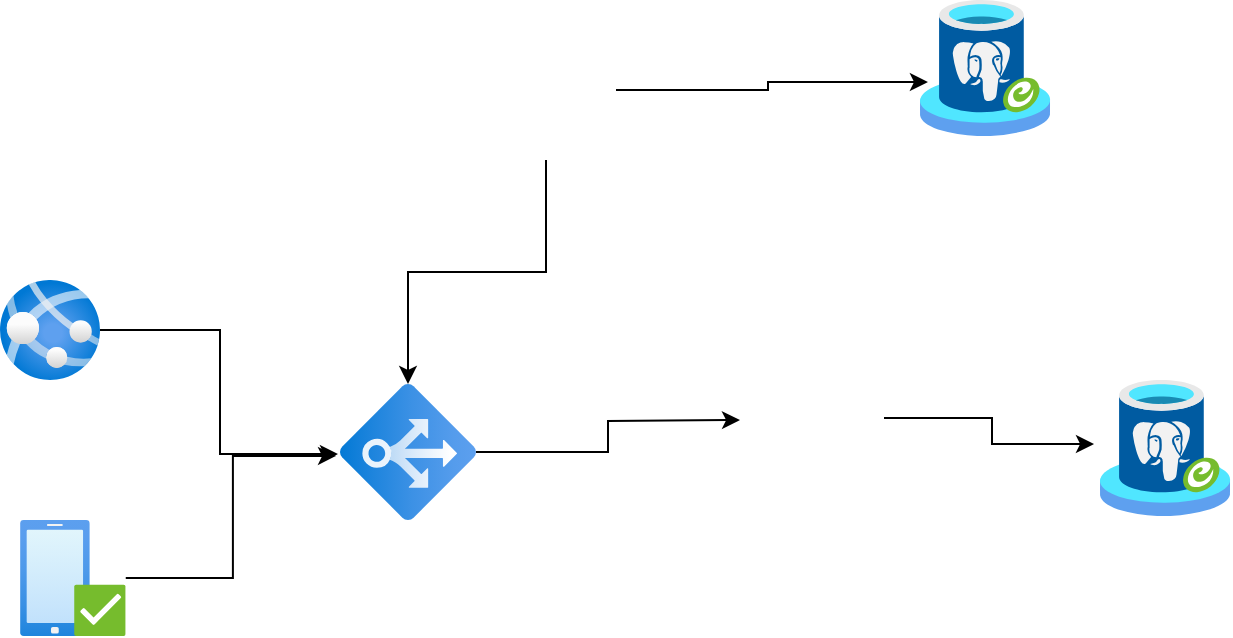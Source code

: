 <mxfile version="25.0.1">
  <diagram name="Page-1" id="M4y0jXKTTHNmajSopDJP">
    <mxGraphModel dx="1672" dy="746" grid="1" gridSize="10" guides="1" tooltips="1" connect="1" arrows="1" fold="1" page="1" pageScale="1" pageWidth="827" pageHeight="1169" math="0" shadow="0">
      <root>
        <mxCell id="0" />
        <mxCell id="1" parent="0" />
        <mxCell id="nslCc2GsLbfLlcvG44iz-2" value="" style="image;aspect=fixed;html=1;points=[];align=center;fontSize=12;image=img/lib/azure2/app_services/App_Services.svg;" vertex="1" parent="1">
          <mxGeometry x="60" y="180" width="50" height="50" as="geometry" />
        </mxCell>
        <mxCell id="nslCc2GsLbfLlcvG44iz-10" value="" style="shape=image;verticalLabelPosition=bottom;labelBackgroundColor=default;verticalAlign=top;aspect=fixed;imageAspect=0;image=https://cdn-icons-png.flaticon.com/512/1493/1493169.png;" vertex="1" parent="1">
          <mxGeometry x="440" y="218" width="62" height="62" as="geometry" />
        </mxCell>
        <mxCell id="nslCc2GsLbfLlcvG44iz-20" style="edgeStyle=orthogonalEdgeStyle;rounded=0;orthogonalLoop=1;jettySize=auto;html=1;" edge="1" parent="1" source="nslCc2GsLbfLlcvG44iz-11" target="nslCc2GsLbfLlcvG44iz-18">
          <mxGeometry relative="1" as="geometry" />
        </mxCell>
        <mxCell id="nslCc2GsLbfLlcvG44iz-11" value="" style="shape=image;verticalLabelPosition=bottom;labelBackgroundColor=default;verticalAlign=top;aspect=fixed;imageAspect=0;image=https://miro.medium.com/v2/resize:fit:1400/0*bKfOagkmq0M2KR3-.png;" vertex="1" parent="1">
          <mxGeometry x="298" y="50" width="70" height="70" as="geometry" />
        </mxCell>
        <mxCell id="nslCc2GsLbfLlcvG44iz-17" value="" style="image;aspect=fixed;html=1;points=[];align=center;fontSize=12;image=img/lib/azure2/other/Arc_PostgreSQL.svg;" vertex="1" parent="1">
          <mxGeometry x="520" y="40" width="65.08" height="68" as="geometry" />
        </mxCell>
        <mxCell id="nslCc2GsLbfLlcvG44iz-21" style="edgeStyle=orthogonalEdgeStyle;rounded=0;orthogonalLoop=1;jettySize=auto;html=1;" edge="1" parent="1" source="nslCc2GsLbfLlcvG44iz-18">
          <mxGeometry relative="1" as="geometry">
            <mxPoint x="430" y="250" as="targetPoint" />
          </mxGeometry>
        </mxCell>
        <mxCell id="nslCc2GsLbfLlcvG44iz-18" value="" style="image;aspect=fixed;html=1;points=[];align=center;fontSize=12;image=img/lib/azure2/other/Defender_Distributer_Control_System.svg;rotation=90;" vertex="1" parent="1">
          <mxGeometry x="230" y="232" width="68" height="68" as="geometry" />
        </mxCell>
        <mxCell id="nslCc2GsLbfLlcvG44iz-19" value="" style="image;aspect=fixed;html=1;points=[];align=center;fontSize=12;image=img/lib/azure2/intune/Device_Compliance.svg;" vertex="1" parent="1">
          <mxGeometry x="70" y="300" width="52.88" height="58" as="geometry" />
        </mxCell>
        <mxCell id="nslCc2GsLbfLlcvG44iz-22" style="edgeStyle=orthogonalEdgeStyle;rounded=0;orthogonalLoop=1;jettySize=auto;html=1;entryX=0.515;entryY=1.015;entryDx=0;entryDy=0;entryPerimeter=0;" edge="1" parent="1" source="nslCc2GsLbfLlcvG44iz-2" target="nslCc2GsLbfLlcvG44iz-18">
          <mxGeometry relative="1" as="geometry" />
        </mxCell>
        <mxCell id="nslCc2GsLbfLlcvG44iz-23" style="edgeStyle=orthogonalEdgeStyle;rounded=0;orthogonalLoop=1;jettySize=auto;html=1;entryX=0.529;entryY=1.029;entryDx=0;entryDy=0;entryPerimeter=0;" edge="1" parent="1" source="nslCc2GsLbfLlcvG44iz-19" target="nslCc2GsLbfLlcvG44iz-18">
          <mxGeometry relative="1" as="geometry" />
        </mxCell>
        <mxCell id="nslCc2GsLbfLlcvG44iz-25" value="" style="image;aspect=fixed;html=1;points=[];align=center;fontSize=12;image=img/lib/azure2/other/Arc_PostgreSQL.svg;" vertex="1" parent="1">
          <mxGeometry x="610" y="230" width="65.08" height="68" as="geometry" />
        </mxCell>
        <mxCell id="nslCc2GsLbfLlcvG44iz-26" style="edgeStyle=orthogonalEdgeStyle;rounded=0;orthogonalLoop=1;jettySize=auto;html=1;entryX=0.061;entryY=0.603;entryDx=0;entryDy=0;entryPerimeter=0;" edge="1" parent="1" source="nslCc2GsLbfLlcvG44iz-11" target="nslCc2GsLbfLlcvG44iz-17">
          <mxGeometry relative="1" as="geometry" />
        </mxCell>
        <mxCell id="nslCc2GsLbfLlcvG44iz-27" style="edgeStyle=orthogonalEdgeStyle;rounded=0;orthogonalLoop=1;jettySize=auto;html=1;entryX=-0.046;entryY=0.471;entryDx=0;entryDy=0;entryPerimeter=0;" edge="1" parent="1" source="nslCc2GsLbfLlcvG44iz-10" target="nslCc2GsLbfLlcvG44iz-25">
          <mxGeometry relative="1" as="geometry" />
        </mxCell>
      </root>
    </mxGraphModel>
  </diagram>
</mxfile>
